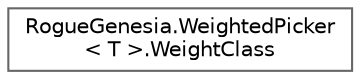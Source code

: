digraph "Graphical Class Hierarchy"
{
 // LATEX_PDF_SIZE
  bgcolor="transparent";
  edge [fontname=Helvetica,fontsize=10,labelfontname=Helvetica,labelfontsize=10];
  node [fontname=Helvetica,fontsize=10,shape=box,height=0.2,width=0.4];
  rankdir="LR";
  Node0 [label="RogueGenesia.WeightedPicker\l\< T \>.WeightClass",height=0.2,width=0.4,color="grey40", fillcolor="white", style="filled",URL="$class_rogue_genesia_1_1_weighted_picker_1_1_weight_class.html",tooltip=" "];
}
